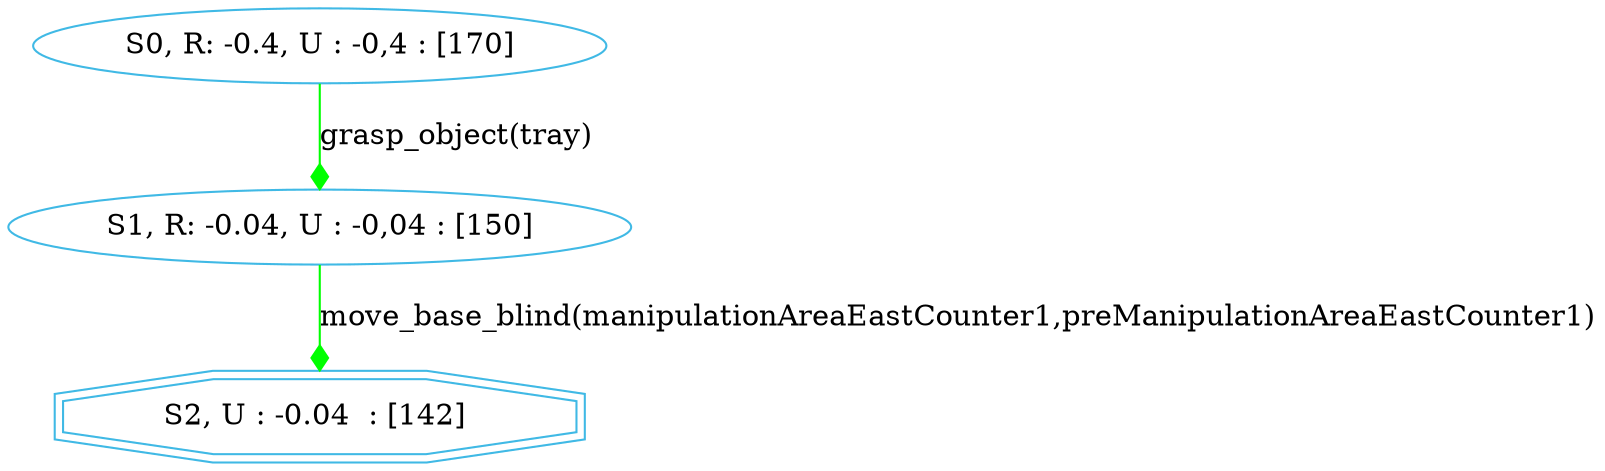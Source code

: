 digraph {
  node [color="#40b9e5" ]
 size="60,17";
"2" [label=" S2, U : -0.04  : [142]  " shape=doubleoctagon];
"0" [label=" S0, R: -0.4, U : -0,4 : [170] "]"1" [label=" S1, R: -0.04, U : -0,04 : [150] "]"0" -> "1" [ label="grasp_object(tray)"
, arrowhead = diamond , color=green];"1" -> "2" [ label="move_base_blind(manipulationAreaEastCounter1,preManipulationAreaEastCounter1)"
, arrowhead = diamond , color=green];}
